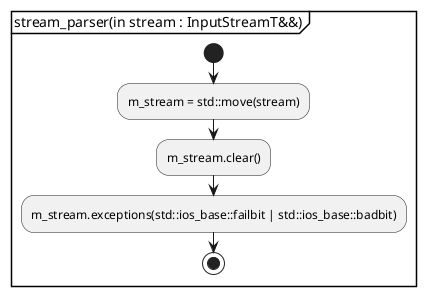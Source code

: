@startuml stream_parser
partition "stream_parser(in stream : InputStreamT&&)" {
start
	:m_stream = std::move(stream);
	:m_stream.clear();
	:m_stream.exceptions(std::ios_base::failbit | std::ios_base::badbit);
stop
}
@enduml

@startuml seek_to_end
partition "seek_to_end()" {
start
	' NOTE: undefined behaviour on ISO C but it will go well
	:m_stream.seekg(0, std::ios_base::end);
stop
}
@enduml

@startuml tell
partition "tell()" {
start
	:return m_stream.tellg();
stop
}
@enduml

@startuml seek
partition "seek(in byte_offset_from_beginning_of_file : std::streamoff)" {
start
	:m_stream.seekg(byte_offset_from_beginning_of_file, std::ios_base::beg);
stop
}
@enduml

abc\n
\n
def

@startuml seek_forward_head_of_line
partition "seek_forward_head_of_line()" {
start
	:1バイト戻る;
	if (戻れなかった) then (y)
		:throw parse_error(failed_to_seek_forward_head_of_line);
		stop
	endif
	switch (1バイト先読み?)
	case ('\\r')
		:何もしない;
	case ('\\n')
		:1バイト戻る;
		if (戻れなかった) then (y)
			stop
		endif

		if (1バイト先読み != '\\r') then (y)
			:1バイト進む;
		endif
	endswitch

	repeat
		:1バイト戻る;
		if (戻れなかった) then (y)
			stop
		endif
	repeat while (1バイト先読み != '\\r', '\\n')
	:1バイト進む;
stop
}
@enduml

@startuml take_xref_byte_offset
partition "take_xref_byte_offset()" {
start
	:ignore_if_present(m_stream, any_whitespace_characters_except_EOL);
	:xref_byte_offset = take_unsigned_integer<std::streamoff>();
	if (unsigned_integer_not_found の例外が出た) then (y)
		:throw parse_error(xref_byte_offset_not_found);
		stop
	endif
	:ignore_if_present(m_stream, any_whitespace_characters_except_EOL | comment);
	:require(m_stream, EOL);
	:return xref_byte_offset;
stop
}
@enduml

@startuml take_xref_table
partition "take_xref_table()" {
start
	:this_xref_table : xref_table;
	:require(m_stream, keyword_xref);
	:first_object_number = take_unsigned_integer<object_t>() : object_t;
	:require(m_stream, space);
	:number_of_entries = take_unsigned_integer<object_t> : object_t;
	if (first_object_number + number_of_entries - 1 がオーバーフロー) then (y)
		:throw std::overflow_error("overflow");
		stop
	endif
	:ignore_if_present(m_stream, any_whitespace_characters_except_EOL | comment);
	:require(m_stream, EOL);
	:entry_offset = 0 : object_t;
	while (entry_offset < number_of_entries)
		:this_xref_table.insert(take_xref_entry(m_stream, first_object_number + entry_offset));
		:++number_of_entries;
	endwhile
	:return this_xref_table;
stop
}
@enduml

@startuml take_xref_entry
partition "take_xref_entry(in object_number : object_t)" {
start
	:first_10_digits = 10バイト取得 : std::string;
	if (first_10_digitsが0-9以外の文字を含む) then (y)
		:throw parse_error(xref_entry_first_10_digits_invalid);
		stop
	endif
	:require(m_stream, space);
	:second_5_digits = 5バイト取得 : std::string;
	if (second_5_digitsが0-9以外の文字を含む) then (y)
		:throw parse_error(xref_entry_second_5_digits_invalid);
		stop
	endif
	:require(m_stream, space);
	:keyword = 1バイト取得 : char;
	if (keyword != 'n' && keyword != 'f') then (y)
		:throw parse_error(xref_entry_keyword_invalid);
		stop
	endif
	:last_2_bytes = 2バイト取得 : std::string;
	if (last_2_bytes != space CR && last_2_bytes != space LF && last_2_bytes != CR LF) then (y)
		:throw parse_error(xref_entry_last_2_bytes_invalid);
		stop
	endif

	:generation_number = second_5_digitsを整数に変換;
	if (generation_number < generation_tの最小値 || generation_tの最大値 < generation_number) then (y)
		:throw std::overflow_error("overflow");
		stop
	endif
	if (keyword == 'n') then (y)
		:byte_offset = first_10_digitsを整数に変換;
		if (byte_offset < this_xref_entry.byte_offsetの最小値 || this_xref_entry.byte_offsetの最大値 < byte_offset) then (y)
			:throw std::overflow_error("overflow");
			stop
		endif
		:return xref_inuse_entry{object_number, generation_number, byte_offset};
	else
		:next_free_object_number = first_10_digitsを整数に変換;
		if (next_free_object_number < object_tの最小値 || object_tの最小値の最大値 < next_free_object_number) then (y)
			:throw std::overflow_error("overflow");
			stop
		endif
		:return xref_free_entry{object_number, generation_number, next_free_object_number};
	endif
stop
}
@enduml

@startuml take_trailer
partition "take_trailer(inout object_accessor : object_pool&)" {
start
	:require(m_stream, keyword_trailer);
	:ignore_if_present(m_stream, any_whitespace_characters | comment);
	:trailer_dictionary = take_any_object(m_stream, object_accessor);
	if (trailer_dictionary が dictionary_object じゃない) then (y)
		:throw parse_error(trailer_dictionary_not_found);
		stop
	endif
	:return trailer_dictionary;
stop
}
@enduml

@startuml take_any_object
partition "take_any_object(inout object_accessor : object_pool&)" {
start
	if ("true" が読み取れた) then (y)
		:return boolean_object(true);
		stop
	endif
	if ("false" が読み取れた) then (y)
		:return boolean_object(false);
		stop
	endif

	' Literal String
	if ("(" が読み取れた) then (y)
		:literal_string : string_object;
		:number_of_left_parenthesis = 1;
		:number_of_right_parenthesis = 0;
		while (number_of_left_parenthesis != number_of_right_parenthesis && !ファイル終端) is (y)
			switch (次の文字?)
			case (()
				:++number_of_left_parenthesis;
			case ())
				:++number_of_right_parenthesis;
			case (\\ r)
				:次の文字が '\\n' なら消費する;
				:literal_string += '\\n';
			case (\\  \\) /' for visibility. just means \\\\ '/
				switch (次の文字?)
				case (n)
					:literal_string += '\\n';
				case (r)
					:literal_string += '\\r';
				case (t)
					:literal_string += '\\ t';
				case (b)
					:literal_string += '\\b';
				case (f)
					:literal_string += '\\f';
				case (()
					:literal_string += '(';
				case ())
					:literal_string += ')';
				case (\\  \\) /' for visibility. just means \\\\ '/
					:literal_string += '\\\\';
				case (0-7)
					:octal_character = 読み取ったcaseの数値 : uint8_t;
					if (次の文字 == 0-7)
						:octal_character = 8 * octal_character + 読み取ったifの数値;
						if (次の文字 == 0-7)
							:octal_character = 8 * octal_character + 読み取ったifの数値;
						endif
					endif
				case (\\ r)
					:次の文字が '\\n' なら消費する;
				case (\\ n)
					:do nothing;
				case (default)
					:literal_string += 読み取った文字;
				endswitch
			case (default)
				:literal_string += 読み取った文字;
			endswitch
		endwhile

		if (number_of_left_parenthesis != number_of_right_parenthesis) then (y)
			:throw parse_error(literal_string_lack_of_right_parenthesis);
			stop
		endif

		:return string_object(literal_string);
		stop
	endif

	' Name Object
	if ("/" が読み取れた)
		:name : name_object;
		while (1文字先読み != 空白類文字) is (y)
			if (先読みした文字 == '#') then (y)
				if (次の2文字が8進2桁) then (y)
					:name += 読み取った8進2桁の数値の表す文字;
				else
					:throw parse_error(name_invalid_octal_code);
					stop
				endif
			else
				:name += 1文字読み取り;
			endif
		endwhile
		:return name;
		stop
	endif

	' Array Object
	if ("[" が読み取れた)
		:array : array_object;

		:ignore_if_present(m_stream, any_whitespace_characters | comment);
		while (!ファイル終端 && 次の文字が ']' じゃない) is (y)
			:array.push_back(take_any_object(m_stream));
			:ignore_if_present(m_stream, any_whitespace_characters | comment);
		endwhile

		' ファイル終端と同義
		if (1文字読み取り != ']') then (y)
			:throw parse_error(array_lack_of_right_square_bracket);
			stop
		endif

		:return array;
		stop
	endif

	' Dictionary Object or Stream Object
	if ("<<" が読み取れた)
		:dictionary : dictionary_object;

		:ignore_if_present(m_stream, any_whitespace_characters | comment);
		while (!ファイル終端 && 次の2文字 != ">>") is (y)
			:name = take_any_object(m_stream);
			if (name が name_object じゃない) then (y)
				:throw parse_error(dictionary_key_is_not_name_object);
			endif
			:ignore_if_present(m_stream, any_whitespace_characters | comment);

			:value = take_any_object(m_stream);
			:ignore_if_present(m_stream, any_whitespace_characters | comment);

			if (value != null) then (y)
				:dictionary.emplace(name, value);
			endif
		endwhile

		' ファイル終端と同義
		if (次の2文字読み取り != ">>") then (y)
			:throw parse_error(dictionary_lack_of_double_greater_than_sign);
			stop
		endif
		:ignore_if_present(m_stream, any_whitespace_characters | comment);

		' Dictionary Object
		if (次の6文字読み取り != "stream") then (y)
			:return dictionary;
			stop
		endif

		' Stream Object
		if (次の1文字 == LF) then (y)
			:do nothing;
		elseif (次の2文字 == CRLF) then (y)
			:do nothing;
		else
			:throw parse_error(stream_CRLF_or_LF_not_found);
			stop
		endif

		if (!dictionary.contains("Length")) then (y)
			:throw parse_error(stream_dictionary_absence_of_Length_entry);
			stop
		endif

		:stream_length = object_accessor.dereference(m_stream, dictionary.at("Length"));
		if (stream_length が integer_object じゃない)
			:throw parse_error(stream_dictionary_absence_of_Length_entry);
			stop
		endif

		:stream_data : std::string = stream_lengthバイト読み取り;
		' HACK: stream_length バイト読み取り中に、Filterに対する明示的なEODマーカーが出現した場合にエラーにする
		if (stream_lengthバイト読み取れなかった) then (y)
			:throw parse_error(stream_data_is_shorter_than_Length);
			stop
		endif
		:require(m_stream, EOL);
		:ignore_if_present(m_stream, EOL);

		if (次の9文字読み取り != "endstream") then (y)
			:throw parse_error(keyword_endstream_not_found);
			stop
		endif
		
		:return stream_object(dictionary, stream_data);
		stop
	endif

	' Hexadecimal String
	if ("<" が読み取れた)
		:hexadecimal_string : string_object;

		:ignore_if_present(m_stream, any_whitespace_characters | comment);
		while (!ファイル終端 && 次の文字 != '>') is (y)
			:character : unsigned char = 0;

			while (2回繰り返し(i : インデックス))
				:hex_digit = 1文字読み取り;
				if (hex_digit == '>') then (y)
					:assert(i != 0);
					:ストリーム位置を1文字分戻す;
					break
				elseif (hex_digit != 0-9, A-F, a-f) then (y)
					:throw parse_error(hexadecimal_string_non_hexadecimal_digit_found);
					stop
				endif

				:character の i * 4 ビット目から4ビット分を hex_digit で埋める;
				:ignore_if_present(m_stream, any_whitespace_characters | comment);
			endwhile

			:hexadecimal_string.push_back(character);
		endwhile

		' ファイル終端と同義
		if (1文字読み取り != '>') then (y)
			:throw parse_error(hexadecimal_string_lack_of_greater_than_sign);
			stop
		endif

		:return hexadecimal_string;
		stop
	endif

	' Null Object
	if ("null" が読み取れた)
		:return null;
		stop
	endif

	' Indirect Reference or Numerical Object
	if (数字が読み取れた)
		' Real Object
		if (小数が読み取れた) then (y)
			:return real_object(読み取った小数);
			stop
		endif

		:first_integer = take_signed_integer<integer_object>(m_stream);
		:ignore_if_present(m_stream, any_whitespace_characters | comment);

		' Integer Object
		if (数字が読み取れなかった) then (y)
			:return integer_object(first_integer);
			stop
		endif

		:second_integer = take_signed_integer<integer_object>(m_stream);
		:ignore_if_present(m_stream, any_whitespace_characters | comment);

		if ("R" が読み取れた) then (y)
			' Indirect Reference
			:return indirect_reference{first_integer, second_integer};
			stop
		endif

		' Integer Object
		:return integer_object(first_integer);
		stop
	endif

	if (ファイル終端) then (y)
		:throw parse_error(object_not_found);
		stop
	endif

	' その他の文字が読み取れた
	:throw parse_error(unknown_character_detected);
stop
}
@enduml

@startuml take_indirect_object
partition "take_indirect_object(inout object_accessor : object_pool&, in object_number : object_t, in generation_number : generation_t)" {
start
	:first_integer = take_signed_integer<object_t>(m_stream);
	:ignore_if_present(m_stream, any_whitespace_characters | comment);
	:second_integer = take_signed_integer<generation_t>(m_stream);
	if (first_integer != object_number || second_integer != generation_number) then (y)
		:throw parse_error(indirect_object_is_inconsistent_with_xref_table);
		stop
	endif

	:ignore_if_present(m_stream, any_whitespace_characters | comment);
	if (3文字読み取り != "obj") then (y)
		:throw parse_error(keyword_obj_not_found);
		stop
	endif

	:ignore_if_present(m_stream, any_whitespace_characters | comment);
	:object = take_any_object(m_stream, object_accessor);
	if (object が indirect_reference) then (y)
		:throw parse_error(indirect_object_refers_indirect_reference);
		stop
	endif

	:ignore_if_present(m_stream, any_whitespace_characters | comment);
	if (6文字読み取り != "endobj") then (y)
		:throw parse_error(keyword_endobj_not_found);
		stop
	endif

	:return object;
stop
}
@enduml


@startuml require
partition "require(in req_type : require_type)" {
start
	switch (req_type?)
	case (keyword_EOF)
		if (ストリームから "%%EOF" が読み取れなかった) then (y)
			:throw parse_error(keyword_EOF_not_found);
			stop
		endif

		if (ファイル終端) then (y)
			stop
		endif

		:require(m_stream, EOL);
	case (EOL)
		if (LF || CRLF || CR) then (y)
			stop
		endif

		:throw parse_error(EOL_not_found);
		stop
	case (keyword_startxref)
		:ignore_if_present(m_stream, any_whitespace_characters_except_EOL);
		if (ストリームから "startxref" が読み取れなかった) then (y)
			:throw parse_error(keyword_startxref_not_found);
			stop
		endif
		:ignore_if_present(m_stream, any_whitespace_characters_except_EOL | comment);
		:require(m_stream, EOL);
	case (keyword_xref)
		:ignore_if_present(m_stream, any_whitespace_characters_except_EOL);
		if (ストリームから "xref" が読み取れなかった) then (y)
			:throw parse_error(keyword_xref_not_found);
			stop
		endif
		:ignore_if_present(m_stream, any_whitespace_characters_except_EOL | comment);
		:require(m_stream, EOL);
	case (space)
		if (ストリームから " " が読み取れなかった) then (y)
			:throw parse_error(space_not_found);
			stop
		endif
	case (keyword_trailer)
		if (ストリームから "trailer" が読み取れなかった) then (y)
			:throw parse_error(keyword_trailer_not_found);
			stop
		endif
	endswitch
stop
}
@enduml

@startuml ignore_if_present
partition "ignore_if_present(flags : ignore_flag)" {
start
	:flagsに指定のある空白類のみ読み飛ばす;
stop
}
@enduml

@startuml take_signed_integer
partition "take_signed_integer<IntType>()" {
start
	:+ or - の符号付(あるいは無し)整数の取得;
	if (取得できなかった) then (y)
		:throw parse_error(signed_integer_not_found);
		stop
	endif
	if (その整数 < IntType の最小値 || IntType の最大値 < その整数) then (y)
		:throw std::overflow_error("overflow");
		stop
	endif
	:return その整数;
stop
}
@enduml

@startuml take_unsigned_integer
partition "take_unsigned_integer<IntType>()" {
start
	:符号のない整数の取得;
	if (取得できなかった) then (y)
		:throw parse_error(unsigned_integer_not_found);
		stop
	endif
	if (IntType の最大値 < その整数) then (y)
		:throw std::overflow_error("overflow");
		stop
	endif
	:return その整数;
stop
}
@enduml
